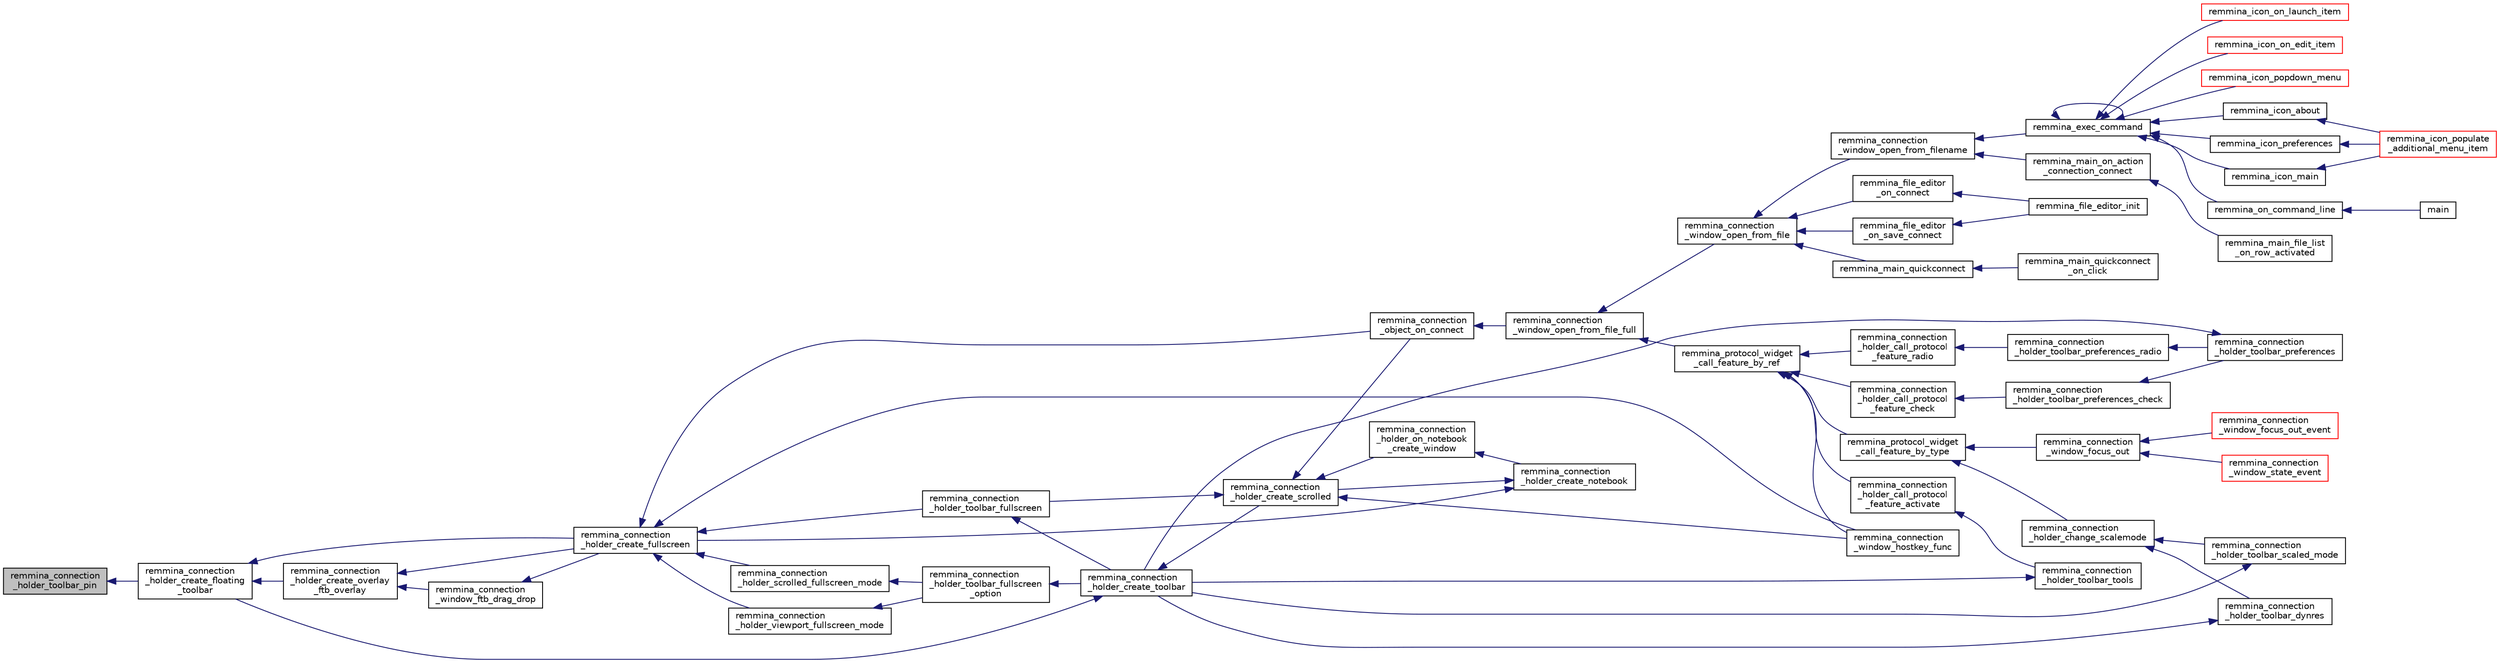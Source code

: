 digraph "remmina_connection_holder_toolbar_pin"
{
  edge [fontname="Helvetica",fontsize="10",labelfontname="Helvetica",labelfontsize="10"];
  node [fontname="Helvetica",fontsize="10",shape=record];
  rankdir="LR";
  Node7590 [label="remmina_connection\l_holder_toolbar_pin",height=0.2,width=0.4,color="black", fillcolor="grey75", style="filled", fontcolor="black"];
  Node7590 -> Node7591 [dir="back",color="midnightblue",fontsize="10",style="solid",fontname="Helvetica"];
  Node7591 [label="remmina_connection\l_holder_create_floating\l_toolbar",height=0.2,width=0.4,color="black", fillcolor="white", style="filled",URL="$remmina__connection__window_8c.html#a967dca6c1876afc3e6bcb763f9709d43"];
  Node7591 -> Node7592 [dir="back",color="midnightblue",fontsize="10",style="solid",fontname="Helvetica"];
  Node7592 [label="remmina_connection\l_holder_create_overlay\l_ftb_overlay",height=0.2,width=0.4,color="black", fillcolor="white", style="filled",URL="$remmina__connection__window_8c.html#ab2edcb806312b3367c70fbb13c383ae0"];
  Node7592 -> Node7593 [dir="back",color="midnightblue",fontsize="10",style="solid",fontname="Helvetica"];
  Node7593 [label="remmina_connection\l_window_ftb_drag_drop",height=0.2,width=0.4,color="black", fillcolor="white", style="filled",URL="$remmina__connection__window_8c.html#a15c9b2bd929f8f2bb64d0bb6fa60f067"];
  Node7593 -> Node7594 [dir="back",color="midnightblue",fontsize="10",style="solid",fontname="Helvetica"];
  Node7594 [label="remmina_connection\l_holder_create_fullscreen",height=0.2,width=0.4,color="black", fillcolor="white", style="filled",URL="$remmina__connection__window_8c.html#ae67ca4d276339723c1ff87fc224eaccf"];
  Node7594 -> Node7595 [dir="back",color="midnightblue",fontsize="10",style="solid",fontname="Helvetica"];
  Node7595 [label="remmina_connection\l_holder_toolbar_fullscreen",height=0.2,width=0.4,color="black", fillcolor="white", style="filled",URL="$remmina__connection__window_8c.html#a02ac20f50f1b7b816bd7208127efdbee"];
  Node7595 -> Node7596 [dir="back",color="midnightblue",fontsize="10",style="solid",fontname="Helvetica"];
  Node7596 [label="remmina_connection\l_holder_create_toolbar",height=0.2,width=0.4,color="black", fillcolor="white", style="filled",URL="$remmina__connection__window_8c.html#af8138da72278e9e9000276e08a6fd984"];
  Node7596 -> Node7591 [dir="back",color="midnightblue",fontsize="10",style="solid",fontname="Helvetica"];
  Node7596 -> Node7597 [dir="back",color="midnightblue",fontsize="10",style="solid",fontname="Helvetica"];
  Node7597 [label="remmina_connection\l_holder_create_scrolled",height=0.2,width=0.4,color="black", fillcolor="white", style="filled",URL="$remmina__connection__window_8c.html#a57b3656c37df65d276ddd50a16906dc7"];
  Node7597 -> Node7595 [dir="back",color="midnightblue",fontsize="10",style="solid",fontname="Helvetica"];
  Node7597 -> Node7598 [dir="back",color="midnightblue",fontsize="10",style="solid",fontname="Helvetica"];
  Node7598 [label="remmina_connection\l_holder_on_notebook\l_create_window",height=0.2,width=0.4,color="black", fillcolor="white", style="filled",URL="$remmina__connection__window_8c.html#a2f5fc595c1aad851962aa58e2009bcce"];
  Node7598 -> Node7599 [dir="back",color="midnightblue",fontsize="10",style="solid",fontname="Helvetica"];
  Node7599 [label="remmina_connection\l_holder_create_notebook",height=0.2,width=0.4,color="black", fillcolor="white", style="filled",URL="$remmina__connection__window_8c.html#ae616dc409c5775dc73d9a83c1f081705"];
  Node7599 -> Node7597 [dir="back",color="midnightblue",fontsize="10",style="solid",fontname="Helvetica"];
  Node7599 -> Node7594 [dir="back",color="midnightblue",fontsize="10",style="solid",fontname="Helvetica"];
  Node7597 -> Node7600 [dir="back",color="midnightblue",fontsize="10",style="solid",fontname="Helvetica"];
  Node7600 [label="remmina_connection\l_window_hostkey_func",height=0.2,width=0.4,color="black", fillcolor="white", style="filled",URL="$remmina__connection__window_8c.html#abef663d930076deb3105f86dabe2a9c3"];
  Node7597 -> Node7601 [dir="back",color="midnightblue",fontsize="10",style="solid",fontname="Helvetica"];
  Node7601 [label="remmina_connection\l_object_on_connect",height=0.2,width=0.4,color="black", fillcolor="white", style="filled",URL="$remmina__connection__window_8c.html#a0ad685a873ecef95ec13caba17e0c22e"];
  Node7601 -> Node7602 [dir="back",color="midnightblue",fontsize="10",style="solid",fontname="Helvetica"];
  Node7602 [label="remmina_connection\l_window_open_from_file_full",height=0.2,width=0.4,color="black", fillcolor="white", style="filled",URL="$remmina__connection__window_8h.html#adbf2b670ca3bae96a99cb0b36021a961"];
  Node7602 -> Node7603 [dir="back",color="midnightblue",fontsize="10",style="solid",fontname="Helvetica"];
  Node7603 [label="remmina_connection\l_window_open_from_file",height=0.2,width=0.4,color="black", fillcolor="white", style="filled",URL="$remmina__connection__window_8h.html#a1c7f722a89609523cc4de079cc82f23c"];
  Node7603 -> Node7604 [dir="back",color="midnightblue",fontsize="10",style="solid",fontname="Helvetica"];
  Node7604 [label="remmina_connection\l_window_open_from_filename",height=0.2,width=0.4,color="black", fillcolor="white", style="filled",URL="$remmina__connection__window_8h.html#ab0ed27ef360efc7d92906cbabf9da5db"];
  Node7604 -> Node7605 [dir="back",color="midnightblue",fontsize="10",style="solid",fontname="Helvetica"];
  Node7605 [label="remmina_exec_command",height=0.2,width=0.4,color="black", fillcolor="white", style="filled",URL="$remmina__exec_8h.html#a424cabdcff647797061e7482049d62a7"];
  Node7605 -> Node7606 [dir="back",color="midnightblue",fontsize="10",style="solid",fontname="Helvetica"];
  Node7606 [label="remmina_on_command_line",height=0.2,width=0.4,color="black", fillcolor="white", style="filled",URL="$remmina_8c.html#aeb286fc5bd52ab5382ab8cb495dc2914"];
  Node7606 -> Node7607 [dir="back",color="midnightblue",fontsize="10",style="solid",fontname="Helvetica"];
  Node7607 [label="main",height=0.2,width=0.4,color="black", fillcolor="white", style="filled",URL="$remmina_8c.html#a0ddf1224851353fc92bfbff6f499fa97"];
  Node7605 -> Node7605 [dir="back",color="midnightblue",fontsize="10",style="solid",fontname="Helvetica"];
  Node7605 -> Node7608 [dir="back",color="midnightblue",fontsize="10",style="solid",fontname="Helvetica"];
  Node7608 [label="remmina_icon_main",height=0.2,width=0.4,color="black", fillcolor="white", style="filled",URL="$remmina__icon_8c.html#a920476110ab6410c8fc8cf734109e497"];
  Node7608 -> Node7609 [dir="back",color="midnightblue",fontsize="10",style="solid",fontname="Helvetica"];
  Node7609 [label="remmina_icon_populate\l_additional_menu_item",height=0.2,width=0.4,color="red", fillcolor="white", style="filled",URL="$remmina__icon_8c.html#a8aaf73ed94cf20dcce1c7be26262cb56"];
  Node7605 -> Node7619 [dir="back",color="midnightblue",fontsize="10",style="solid",fontname="Helvetica"];
  Node7619 [label="remmina_icon_preferences",height=0.2,width=0.4,color="black", fillcolor="white", style="filled",URL="$remmina__icon_8c.html#ad3b0e3d12e4854eae05b1afea19da404"];
  Node7619 -> Node7609 [dir="back",color="midnightblue",fontsize="10",style="solid",fontname="Helvetica"];
  Node7605 -> Node7620 [dir="back",color="midnightblue",fontsize="10",style="solid",fontname="Helvetica"];
  Node7620 [label="remmina_icon_about",height=0.2,width=0.4,color="black", fillcolor="white", style="filled",URL="$remmina__icon_8c.html#a5cdf1958ef01e49889bcee2e90e2cf71"];
  Node7620 -> Node7609 [dir="back",color="midnightblue",fontsize="10",style="solid",fontname="Helvetica"];
  Node7605 -> Node7621 [dir="back",color="midnightblue",fontsize="10",style="solid",fontname="Helvetica"];
  Node7621 [label="remmina_icon_on_launch_item",height=0.2,width=0.4,color="red", fillcolor="white", style="filled",URL="$remmina__icon_8c.html#ad1699688680e12abcfd5c74dd2f76d83"];
  Node7605 -> Node7624 [dir="back",color="midnightblue",fontsize="10",style="solid",fontname="Helvetica"];
  Node7624 [label="remmina_icon_on_edit_item",height=0.2,width=0.4,color="red", fillcolor="white", style="filled",URL="$remmina__icon_8c.html#af8708120906a8dc41a7998ebf9ecd129"];
  Node7605 -> Node7625 [dir="back",color="midnightblue",fontsize="10",style="solid",fontname="Helvetica"];
  Node7625 [label="remmina_icon_popdown_menu",height=0.2,width=0.4,color="red", fillcolor="white", style="filled",URL="$remmina__icon_8c.html#a444be76e3c3a065279c5f9abc7fae833"];
  Node7604 -> Node7626 [dir="back",color="midnightblue",fontsize="10",style="solid",fontname="Helvetica"];
  Node7626 [label="remmina_main_on_action\l_connection_connect",height=0.2,width=0.4,color="black", fillcolor="white", style="filled",URL="$remmina__main_8c.html#ae023d1cb099a4f7bee79f13760566cbf"];
  Node7626 -> Node7627 [dir="back",color="midnightblue",fontsize="10",style="solid",fontname="Helvetica"];
  Node7627 [label="remmina_main_file_list\l_on_row_activated",height=0.2,width=0.4,color="black", fillcolor="white", style="filled",URL="$remmina__main_8c.html#aba1a89a2400c5cc8373c6bd34602ac10"];
  Node7603 -> Node7628 [dir="back",color="midnightblue",fontsize="10",style="solid",fontname="Helvetica"];
  Node7628 [label="remmina_file_editor\l_on_connect",height=0.2,width=0.4,color="black", fillcolor="white", style="filled",URL="$remmina__file__editor_8c.html#a73b8581fd1fd77532b748d91a2951f25"];
  Node7628 -> Node7612 [dir="back",color="midnightblue",fontsize="10",style="solid",fontname="Helvetica"];
  Node7612 [label="remmina_file_editor_init",height=0.2,width=0.4,color="black", fillcolor="white", style="filled",URL="$remmina__file__editor_8c.html#a9afd8d41c66f547320930eb331f3124d"];
  Node7603 -> Node7613 [dir="back",color="midnightblue",fontsize="10",style="solid",fontname="Helvetica"];
  Node7613 [label="remmina_file_editor\l_on_save_connect",height=0.2,width=0.4,color="black", fillcolor="white", style="filled",URL="$remmina__file__editor_8c.html#a57224f3f69f04f398de563b71be6b18e"];
  Node7613 -> Node7612 [dir="back",color="midnightblue",fontsize="10",style="solid",fontname="Helvetica"];
  Node7603 -> Node7629 [dir="back",color="midnightblue",fontsize="10",style="solid",fontname="Helvetica"];
  Node7629 [label="remmina_main_quickconnect",height=0.2,width=0.4,color="black", fillcolor="white", style="filled",URL="$remmina__main_8c.html#a802458852abacebfb16f1f4295806a01"];
  Node7629 -> Node7630 [dir="back",color="midnightblue",fontsize="10",style="solid",fontname="Helvetica"];
  Node7630 [label="remmina_main_quickconnect\l_on_click",height=0.2,width=0.4,color="black", fillcolor="white", style="filled",URL="$remmina__main_8c.html#a210e9e04c7c97cc86412044de31f659d"];
  Node7602 -> Node7631 [dir="back",color="midnightblue",fontsize="10",style="solid",fontname="Helvetica"];
  Node7631 [label="remmina_protocol_widget\l_call_feature_by_ref",height=0.2,width=0.4,color="black", fillcolor="white", style="filled",URL="$remmina__protocol__widget_8h.html#a605b69a9aa4393024369cc5070488692"];
  Node7631 -> Node7632 [dir="back",color="midnightblue",fontsize="10",style="solid",fontname="Helvetica"];
  Node7632 [label="remmina_connection\l_holder_call_protocol\l_feature_radio",height=0.2,width=0.4,color="black", fillcolor="white", style="filled",URL="$remmina__connection__window_8c.html#a86280cb973101817f7410af393bc2f98"];
  Node7632 -> Node7633 [dir="back",color="midnightblue",fontsize="10",style="solid",fontname="Helvetica"];
  Node7633 [label="remmina_connection\l_holder_toolbar_preferences_radio",height=0.2,width=0.4,color="black", fillcolor="white", style="filled",URL="$remmina__connection__window_8c.html#a1ddab4aacc284c606ab237eae9c0b5a9"];
  Node7633 -> Node7634 [dir="back",color="midnightblue",fontsize="10",style="solid",fontname="Helvetica"];
  Node7634 [label="remmina_connection\l_holder_toolbar_preferences",height=0.2,width=0.4,color="black", fillcolor="white", style="filled",URL="$remmina__connection__window_8c.html#a78ec7d6e66d6e6569c1a9a0230c74bc8"];
  Node7634 -> Node7596 [dir="back",color="midnightblue",fontsize="10",style="solid",fontname="Helvetica"];
  Node7631 -> Node7635 [dir="back",color="midnightblue",fontsize="10",style="solid",fontname="Helvetica"];
  Node7635 [label="remmina_connection\l_holder_call_protocol\l_feature_check",height=0.2,width=0.4,color="black", fillcolor="white", style="filled",URL="$remmina__connection__window_8c.html#a8d924ded7fe147df8b5f113e2fb1d6e7"];
  Node7635 -> Node7636 [dir="back",color="midnightblue",fontsize="10",style="solid",fontname="Helvetica"];
  Node7636 [label="remmina_connection\l_holder_toolbar_preferences_check",height=0.2,width=0.4,color="black", fillcolor="white", style="filled",URL="$remmina__connection__window_8c.html#ada0dce340f5f1484c496a2357e8a2c69"];
  Node7636 -> Node7634 [dir="back",color="midnightblue",fontsize="10",style="solid",fontname="Helvetica"];
  Node7631 -> Node7637 [dir="back",color="midnightblue",fontsize="10",style="solid",fontname="Helvetica"];
  Node7637 [label="remmina_connection\l_holder_call_protocol\l_feature_activate",height=0.2,width=0.4,color="black", fillcolor="white", style="filled",URL="$remmina__connection__window_8c.html#a4507b43c6fd10bc68d9512c6b253a552"];
  Node7637 -> Node7638 [dir="back",color="midnightblue",fontsize="10",style="solid",fontname="Helvetica"];
  Node7638 [label="remmina_connection\l_holder_toolbar_tools",height=0.2,width=0.4,color="black", fillcolor="white", style="filled",URL="$remmina__connection__window_8c.html#a51cc0b2274049920f67c71047bd76213"];
  Node7638 -> Node7596 [dir="back",color="midnightblue",fontsize="10",style="solid",fontname="Helvetica"];
  Node7631 -> Node7600 [dir="back",color="midnightblue",fontsize="10",style="solid",fontname="Helvetica"];
  Node7631 -> Node7639 [dir="back",color="midnightblue",fontsize="10",style="solid",fontname="Helvetica"];
  Node7639 [label="remmina_protocol_widget\l_call_feature_by_type",height=0.2,width=0.4,color="black", fillcolor="white", style="filled",URL="$remmina__protocol__widget_8h.html#a6a630e96e5b914d60d678ae8eaad4cd9"];
  Node7639 -> Node7640 [dir="back",color="midnightblue",fontsize="10",style="solid",fontname="Helvetica"];
  Node7640 [label="remmina_connection\l_holder_change_scalemode",height=0.2,width=0.4,color="black", fillcolor="white", style="filled",URL="$remmina__connection__window_8c.html#a5565ebedf82eb9f2d54b7f447b4c930e"];
  Node7640 -> Node7641 [dir="back",color="midnightblue",fontsize="10",style="solid",fontname="Helvetica"];
  Node7641 [label="remmina_connection\l_holder_toolbar_dynres",height=0.2,width=0.4,color="black", fillcolor="white", style="filled",URL="$remmina__connection__window_8c.html#a576e3800c7371f63b27e3832848ac4e5"];
  Node7641 -> Node7596 [dir="back",color="midnightblue",fontsize="10",style="solid",fontname="Helvetica"];
  Node7640 -> Node7642 [dir="back",color="midnightblue",fontsize="10",style="solid",fontname="Helvetica"];
  Node7642 [label="remmina_connection\l_holder_toolbar_scaled_mode",height=0.2,width=0.4,color="black", fillcolor="white", style="filled",URL="$remmina__connection__window_8c.html#ad6136dd7c0867a5a5f1c0b0645632ee4"];
  Node7642 -> Node7596 [dir="back",color="midnightblue",fontsize="10",style="solid",fontname="Helvetica"];
  Node7639 -> Node7643 [dir="back",color="midnightblue",fontsize="10",style="solid",fontname="Helvetica"];
  Node7643 [label="remmina_connection\l_window_focus_out",height=0.2,width=0.4,color="black", fillcolor="white", style="filled",URL="$remmina__connection__window_8c.html#a8c242e0a7ee57ed79099c330d696b43f"];
  Node7643 -> Node7644 [dir="back",color="midnightblue",fontsize="10",style="solid",fontname="Helvetica"];
  Node7644 [label="remmina_connection\l_window_focus_out_event",height=0.2,width=0.4,color="red", fillcolor="white", style="filled",URL="$remmina__connection__window_8c.html#a539828a1dd435bee083d82136691176c"];
  Node7643 -> Node7646 [dir="back",color="midnightblue",fontsize="10",style="solid",fontname="Helvetica"];
  Node7646 [label="remmina_connection\l_window_state_event",height=0.2,width=0.4,color="red", fillcolor="white", style="filled",URL="$remmina__connection__window_8c.html#a174d5b1e983a96c98aae2e8078f462bd"];
  Node7594 -> Node7647 [dir="back",color="midnightblue",fontsize="10",style="solid",fontname="Helvetica"];
  Node7647 [label="remmina_connection\l_holder_viewport_fullscreen_mode",height=0.2,width=0.4,color="black", fillcolor="white", style="filled",URL="$remmina__connection__window_8c.html#a0e99d0ff8c39f2c6de508eee9ef498c5"];
  Node7647 -> Node7648 [dir="back",color="midnightblue",fontsize="10",style="solid",fontname="Helvetica"];
  Node7648 [label="remmina_connection\l_holder_toolbar_fullscreen\l_option",height=0.2,width=0.4,color="black", fillcolor="white", style="filled",URL="$remmina__connection__window_8c.html#a1415cdcbed0e6fe9a7978586bf132207"];
  Node7648 -> Node7596 [dir="back",color="midnightblue",fontsize="10",style="solid",fontname="Helvetica"];
  Node7594 -> Node7649 [dir="back",color="midnightblue",fontsize="10",style="solid",fontname="Helvetica"];
  Node7649 [label="remmina_connection\l_holder_scrolled_fullscreen_mode",height=0.2,width=0.4,color="black", fillcolor="white", style="filled",URL="$remmina__connection__window_8c.html#aa25cae5c0e15e13b817b925e42a044a9"];
  Node7649 -> Node7648 [dir="back",color="midnightblue",fontsize="10",style="solid",fontname="Helvetica"];
  Node7594 -> Node7600 [dir="back",color="midnightblue",fontsize="10",style="solid",fontname="Helvetica"];
  Node7594 -> Node7601 [dir="back",color="midnightblue",fontsize="10",style="solid",fontname="Helvetica"];
  Node7592 -> Node7594 [dir="back",color="midnightblue",fontsize="10",style="solid",fontname="Helvetica"];
  Node7591 -> Node7594 [dir="back",color="midnightblue",fontsize="10",style="solid",fontname="Helvetica"];
}
